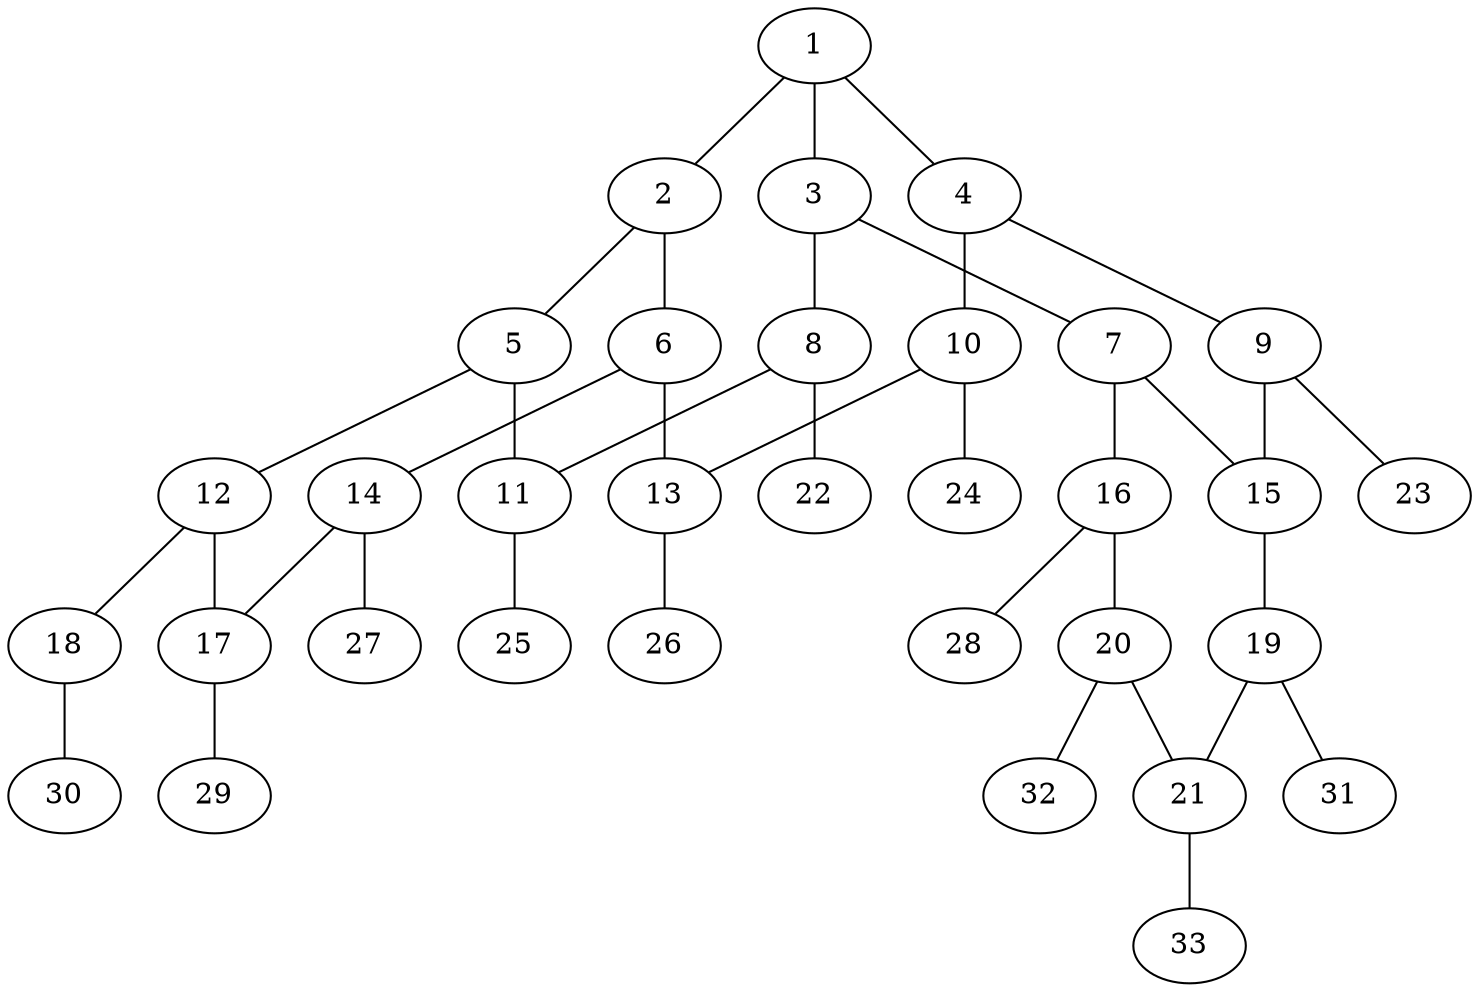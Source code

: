 graph molecule_317 {
	1	 [chem=C];
	2	 [chem=C];
	1 -- 2	 [valence=1];
	3	 [chem=C];
	1 -- 3	 [valence=2];
	4	 [chem=C];
	1 -- 4	 [valence=1];
	5	 [chem=C];
	2 -- 5	 [valence=2];
	6	 [chem=C];
	2 -- 6	 [valence=1];
	7	 [chem=C];
	3 -- 7	 [valence=1];
	8	 [chem=C];
	3 -- 8	 [valence=1];
	9	 [chem=C];
	4 -- 9	 [valence=2];
	10	 [chem=C];
	4 -- 10	 [valence=1];
	11	 [chem=C];
	5 -- 11	 [valence=1];
	12	 [chem=C];
	5 -- 12	 [valence=1];
	13	 [chem=C];
	6 -- 13	 [valence=1];
	14	 [chem=C];
	6 -- 14	 [valence=2];
	15	 [chem=C];
	7 -- 15	 [valence=2];
	16	 [chem=C];
	7 -- 16	 [valence=1];
	8 -- 11	 [valence=2];
	22	 [chem=H];
	8 -- 22	 [valence=1];
	9 -- 15	 [valence=1];
	23	 [chem=H];
	9 -- 23	 [valence=1];
	10 -- 13	 [valence=2];
	24	 [chem=H];
	10 -- 24	 [valence=1];
	25	 [chem=H];
	11 -- 25	 [valence=1];
	17	 [chem=C];
	12 -- 17	 [valence=2];
	18	 [chem=O];
	12 -- 18	 [valence=1];
	26	 [chem=H];
	13 -- 26	 [valence=1];
	14 -- 17	 [valence=1];
	27	 [chem=H];
	14 -- 27	 [valence=1];
	19	 [chem=C];
	15 -- 19	 [valence=1];
	20	 [chem=C];
	16 -- 20	 [valence=2];
	28	 [chem=H];
	16 -- 28	 [valence=1];
	29	 [chem=H];
	17 -- 29	 [valence=1];
	30	 [chem=H];
	18 -- 30	 [valence=1];
	21	 [chem=C];
	19 -- 21	 [valence=2];
	31	 [chem=H];
	19 -- 31	 [valence=1];
	20 -- 21	 [valence=1];
	32	 [chem=H];
	20 -- 32	 [valence=1];
	33	 [chem=H];
	21 -- 33	 [valence=1];
}

